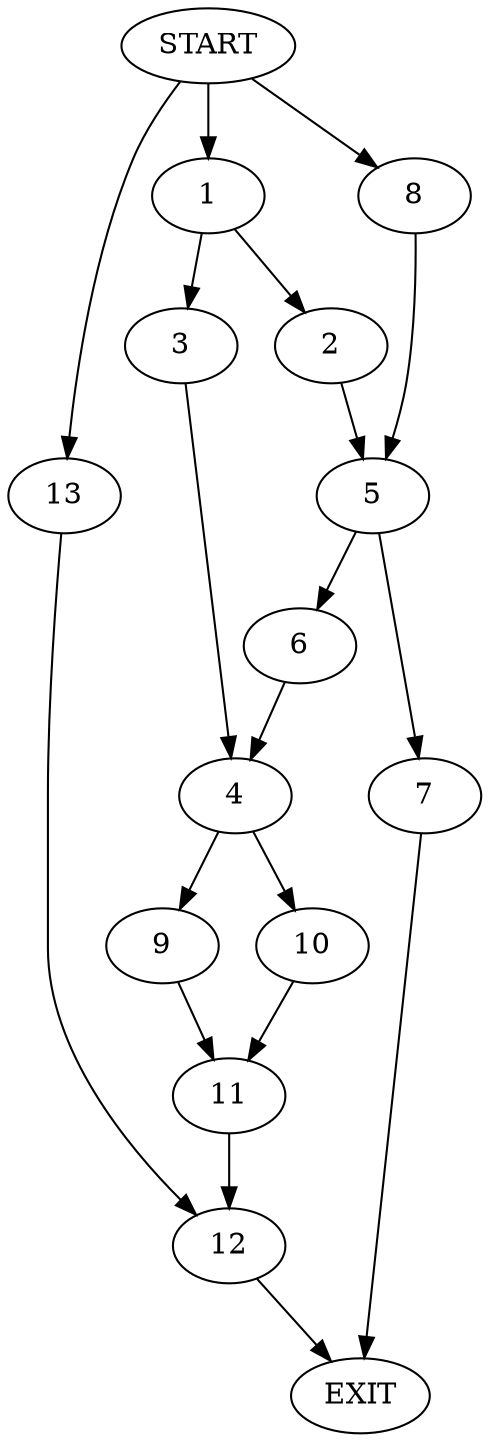 digraph {
0 [label="START"]
14 [label="EXIT"]
0 -> 1
1 -> 2
1 -> 3
3 -> 4
2 -> 5
5 -> 6
5 -> 7
0 -> 8
8 -> 5
7 -> 14
6 -> 4
4 -> 9
4 -> 10
9 -> 11
10 -> 11
11 -> 12
12 -> 14
0 -> 13
13 -> 12
}
